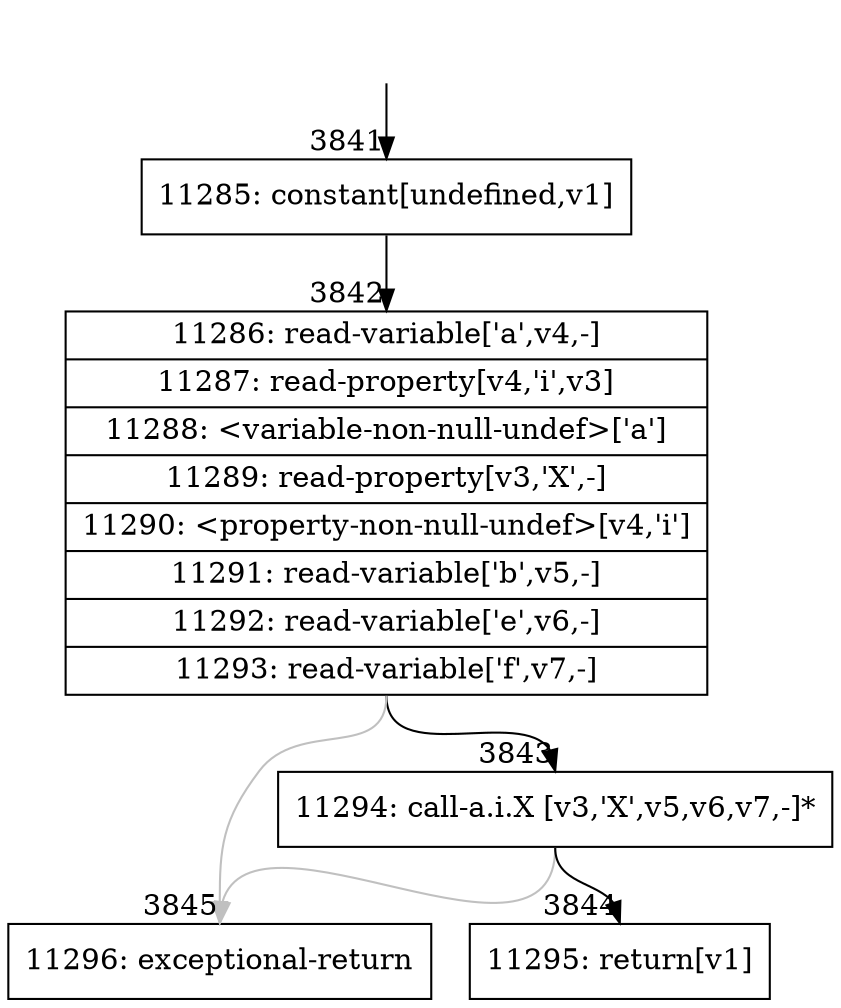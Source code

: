 digraph {
rankdir="TD"
BB_entry314[shape=none,label=""];
BB_entry314 -> BB3841 [tailport=s, headport=n, headlabel="    3841"]
BB3841 [shape=record label="{11285: constant[undefined,v1]}" ] 
BB3841 -> BB3842 [tailport=s, headport=n, headlabel="      3842"]
BB3842 [shape=record label="{11286: read-variable['a',v4,-]|11287: read-property[v4,'i',v3]|11288: \<variable-non-null-undef\>['a']|11289: read-property[v3,'X',-]|11290: \<property-non-null-undef\>[v4,'i']|11291: read-variable['b',v5,-]|11292: read-variable['e',v6,-]|11293: read-variable['f',v7,-]}" ] 
BB3842 -> BB3843 [tailport=s, headport=n, headlabel="      3843"]
BB3842 -> BB3845 [tailport=s, headport=n, color=gray, headlabel="      3845"]
BB3843 [shape=record label="{11294: call-a.i.X [v3,'X',v5,v6,v7,-]*}" ] 
BB3843 -> BB3844 [tailport=s, headport=n, headlabel="      3844"]
BB3843 -> BB3845 [tailport=s, headport=n, color=gray]
BB3844 [shape=record label="{11295: return[v1]}" ] 
BB3845 [shape=record label="{11296: exceptional-return}" ] 
}
